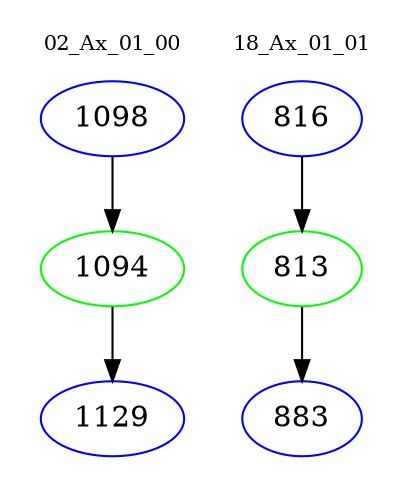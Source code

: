 digraph{
subgraph cluster_0 {
color = white
label = "02_Ax_01_00";
fontsize=10;
T0_1098 [label="1098", color="blue"]
T0_1098 -> T0_1094 [color="black"]
T0_1094 [label="1094", color="green"]
T0_1094 -> T0_1129 [color="black"]
T0_1129 [label="1129", color="blue"]
}
subgraph cluster_1 {
color = white
label = "18_Ax_01_01";
fontsize=10;
T1_816 [label="816", color="blue"]
T1_816 -> T1_813 [color="black"]
T1_813 [label="813", color="green"]
T1_813 -> T1_883 [color="black"]
T1_883 [label="883", color="blue"]
}
}
